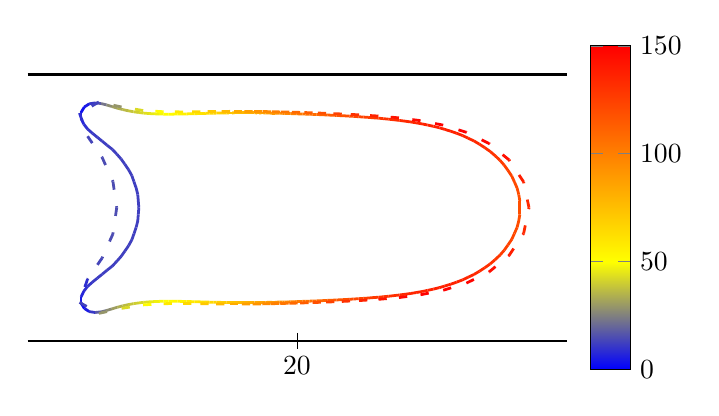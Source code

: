 \begin{tikzpicture}[scale=1.0]

\begin{axis}[
  hide axis,
  axis equal image,
  xmin = +15,
  xmax = +25,
  ymin = -3.0,
  ymax = +3.0,
  xtick = \empty,
  ytick = \empty,
  colorbar,
]

\addplot[line width=1pt,mesh,point meta=explicit,point meta min = 0, point meta max = 150]coordinates{
(1.933e+01,1.756e+00) [8.519e+01]
(1.929e+01,1.757e+00) [8.429e+01]
(1.925e+01,1.757e+00) [8.335e+01]
(1.92e+01,1.758e+00) [8.243e+01]
(1.916e+01,1.758e+00) [8.146e+01]
(1.912e+01,1.758e+00) [8.052e+01]
(1.908e+01,1.758e+00) [7.952e+01]
(1.903e+01,1.758e+00) [7.853e+01]
(1.899e+01,1.758e+00) [7.75e+01]
(1.894e+01,1.758e+00) [7.645e+01]
(1.889e+01,1.758e+00) [7.536e+01]
(1.884e+01,1.758e+00) [7.426e+01]
(1.879e+01,1.757e+00) [7.312e+01]
(1.873e+01,1.757e+00) [7.195e+01]
(1.868e+01,1.756e+00) [7.075e+01]
(1.862e+01,1.755e+00) [6.953e+01]
(1.856e+01,1.754e+00) [6.828e+01]
(1.85e+01,1.753e+00) [6.7e+01]
(1.844e+01,1.752e+00) [6.57e+01]
(1.837e+01,1.75e+00) [6.438e+01]
(1.83e+01,1.748e+00) [6.304e+01]
(1.823e+01,1.746e+00) [6.169e+01]
(1.816e+01,1.744e+00) [6.032e+01]
(1.809e+01,1.742e+00) [5.894e+01]
(1.801e+01,1.74e+00) [5.755e+01]
(1.794e+01,1.738e+00) [5.615e+01]
(1.786e+01,1.736e+00) [5.475e+01]
(1.778e+01,1.735e+00) [5.334e+01]
(1.769e+01,1.734e+00) [5.193e+01]
(1.761e+01,1.733e+00) [5.05e+01]
(1.752e+01,1.734e+00) [4.906e+01]
(1.743e+01,1.736e+00) [4.76e+01]
(1.734e+01,1.74e+00) [4.611e+01]
(1.725e+01,1.745e+00) [4.457e+01]
(1.715e+01,1.753e+00) [4.297e+01]
(1.706e+01,1.764e+00) [4.128e+01]
(1.696e+01,1.778e+00) [3.948e+01]
(1.686e+01,1.797e+00) [3.75e+01]
(1.676e+01,1.819e+00) [3.529e+01]
(1.666e+01,1.845e+00) [3.271e+01]
(1.656e+01,1.875e+00) [2.961e+01]
(1.646e+01,1.905e+00) [2.569e+01]
(1.636e+01,1.93e+00) [2.067e+01]
(1.625e+01,1.942e+00) [1.427e+01]
(1.614e+01,1.925e+00) [7.53e+00]
(1.605e+01,1.866e+00) [3.1e+00]
(1.599e+01,1.767e+00) [3.349e+00]
(1.599e+01,1.654e+00) [6.073e+00]
(1.604e+01,1.548e+00) [8.64e+00]
(1.611e+01,1.458e+00) [1.029e+01]
(1.62e+01,1.379e+00) [1.124e+01]
(1.629e+01,1.306e+00) [1.179e+01]
(1.638e+01,1.233e+00) [1.21e+01]
(1.647e+01,1.159e+00) [1.228e+01]
(1.657e+01,1.08e+00) [1.238e+01]
(1.665e+01,9.949e-01) [1.244e+01]
(1.673e+01,9.039e-01) [1.246e+01]
(1.68e+01,8.067e-01) [1.247e+01]
(1.687e+01,7.035e-01) [1.246e+01]
(1.693e+01,5.95e-01) [1.245e+01]
(1.697e+01,4.818e-01) [1.243e+01]
(1.701e+01,3.648e-01) [1.242e+01]
(1.704e+01,2.448e-01) [1.24e+01]
(1.705e+01,1.229e-01) [1.24e+01]
(1.706e+01,-2.905e-09) [1.24e+01]
(1.705e+01,-1.229e-01) [1.24e+01]
(1.704e+01,-2.448e-01) [1.24e+01]
(1.701e+01,-3.648e-01) [1.242e+01]
(1.697e+01,-4.818e-01) [1.243e+01]
(1.693e+01,-5.95e-01) [1.245e+01]
(1.687e+01,-7.035e-01) [1.246e+01]
(1.68e+01,-8.067e-01) [1.247e+01]
(1.673e+01,-9.039e-01) [1.246e+01]
(1.665e+01,-9.949e-01) [1.244e+01]
(1.657e+01,-1.08e+00) [1.238e+01]
(1.647e+01,-1.159e+00) [1.228e+01]
(1.638e+01,-1.233e+00) [1.21e+01]
(1.629e+01,-1.306e+00) [1.179e+01]
(1.62e+01,-1.379e+00) [1.124e+01]
(1.611e+01,-1.458e+00) [1.029e+01]
(1.604e+01,-1.548e+00) [8.64e+00]
(1.599e+01,-1.654e+00) [6.073e+00]
(1.599e+01,-1.767e+00) [3.349e+00]
(1.605e+01,-1.866e+00) [3.1e+00]
(1.614e+01,-1.925e+00) [7.53e+00]
(1.625e+01,-1.942e+00) [1.427e+01]
(1.636e+01,-1.93e+00) [2.067e+01]
(1.646e+01,-1.905e+00) [2.569e+01]
(1.656e+01,-1.875e+00) [2.961e+01]
(1.666e+01,-1.845e+00) [3.271e+01]
(1.676e+01,-1.819e+00) [3.529e+01]
(1.686e+01,-1.797e+00) [3.75e+01]
(1.696e+01,-1.778e+00) [3.948e+01]
(1.706e+01,-1.764e+00) [4.128e+01]
(1.715e+01,-1.753e+00) [4.297e+01]
(1.725e+01,-1.745e+00) [4.457e+01]
(1.734e+01,-1.74e+00) [4.611e+01]
(1.743e+01,-1.736e+00) [4.76e+01]
(1.752e+01,-1.734e+00) [4.906e+01]
(1.761e+01,-1.733e+00) [5.05e+01]
(1.769e+01,-1.734e+00) [5.193e+01]
(1.778e+01,-1.735e+00) [5.334e+01]
(1.786e+01,-1.736e+00) [5.475e+01]
(1.794e+01,-1.738e+00) [5.615e+01]
(1.801e+01,-1.74e+00) [5.755e+01]
(1.809e+01,-1.742e+00) [5.894e+01]
(1.816e+01,-1.744e+00) [6.032e+01]
(1.823e+01,-1.746e+00) [6.169e+01]
(1.83e+01,-1.748e+00) [6.304e+01]
(1.837e+01,-1.75e+00) [6.438e+01]
(1.844e+01,-1.752e+00) [6.57e+01]
(1.85e+01,-1.753e+00) [6.7e+01]
(1.856e+01,-1.754e+00) [6.828e+01]
(1.862e+01,-1.755e+00) [6.953e+01]
(1.868e+01,-1.756e+00) [7.075e+01]
(1.873e+01,-1.757e+00) [7.195e+01]
(1.879e+01,-1.757e+00) [7.312e+01]
(1.884e+01,-1.758e+00) [7.426e+01]
(1.889e+01,-1.758e+00) [7.536e+01]
(1.894e+01,-1.758e+00) [7.645e+01]
(1.899e+01,-1.758e+00) [7.75e+01]
(1.903e+01,-1.758e+00) [7.853e+01]
(1.908e+01,-1.758e+00) [7.952e+01]
(1.912e+01,-1.758e+00) [8.052e+01]
(1.916e+01,-1.758e+00) [8.146e+01]
(1.92e+01,-1.758e+00) [8.243e+01]
(1.925e+01,-1.757e+00) [8.335e+01]
(1.929e+01,-1.757e+00) [8.429e+01]
(1.933e+01,-1.756e+00) [8.519e+01]
(1.937e+01,-1.756e+00) [8.614e+01]
(1.941e+01,-1.755e+00) [8.704e+01]
(1.945e+01,-1.754e+00) [8.8e+01]
(1.949e+01,-1.753e+00) [8.893e+01]
(1.953e+01,-1.752e+00) [8.991e+01]
(1.958e+01,-1.752e+00) [9.088e+01]
(1.962e+01,-1.75e+00) [9.191e+01]
(1.967e+01,-1.749e+00) [9.292e+01]
(1.972e+01,-1.748e+00) [9.4e+01]
(1.976e+01,-1.747e+00) [9.507e+01]
(1.982e+01,-1.746e+00) [9.621e+01]
(1.987e+01,-1.744e+00) [9.735e+01]
(1.992e+01,-1.742e+00) [9.855e+01]
(1.998e+01,-1.74e+00) [9.975e+01]
(2.003e+01,-1.738e+00) [1.01e+02]
(2.009e+01,-1.736e+00) [1.023e+02]
(2.015e+01,-1.734e+00) [1.036e+02]
(2.022e+01,-1.732e+00) [1.05e+02]
(2.028e+01,-1.729e+00) [1.063e+02]
(2.035e+01,-1.727e+00) [1.077e+02]
(2.042e+01,-1.724e+00) [1.091e+02]
(2.049e+01,-1.721e+00) [1.106e+02]
(2.056e+01,-1.717e+00) [1.121e+02]
(2.064e+01,-1.714e+00) [1.135e+02]
(2.072e+01,-1.71e+00) [1.15e+02]
(2.079e+01,-1.706e+00) [1.165e+02]
(2.088e+01,-1.702e+00) [1.18e+02]
(2.096e+01,-1.697e+00) [1.195e+02]
(2.104e+01,-1.692e+00) [1.21e+02]
(2.113e+01,-1.686e+00) [1.225e+02]
(2.122e+01,-1.68e+00) [1.239e+02]
(2.131e+01,-1.674e+00) [1.254e+02]
(2.14e+01,-1.666e+00) [1.268e+02]
(2.15e+01,-1.659e+00) [1.281e+02]
(2.159e+01,-1.65e+00) [1.294e+02]
(2.169e+01,-1.64e+00) [1.306e+02]
(2.179e+01,-1.629e+00) [1.317e+02]
(2.189e+01,-1.617e+00) [1.328e+02]
(2.199e+01,-1.604e+00) [1.337e+02]
(2.21e+01,-1.589e+00) [1.346e+02]
(2.22e+01,-1.572e+00) [1.353e+02]
(2.231e+01,-1.553e+00) [1.359e+02]
(2.241e+01,-1.532e+00) [1.364e+02]
(2.252e+01,-1.508e+00) [1.367e+02]
(2.263e+01,-1.481e+00) [1.368e+02]
(2.273e+01,-1.451e+00) [1.368e+02]
(2.284e+01,-1.417e+00) [1.366e+02]
(2.295e+01,-1.379e+00) [1.362e+02]
(2.306e+01,-1.337e+00) [1.357e+02]
(2.316e+01,-1.289e+00) [1.35e+02]
(2.327e+01,-1.237e+00) [1.341e+02]
(2.337e+01,-1.178e+00) [1.331e+02]
(2.347e+01,-1.113e+00) [1.319e+02]
(2.357e+01,-1.042e+00) [1.306e+02]
(2.366e+01,-9.649e-01) [1.291e+02]
(2.375e+01,-8.805e-01) [1.276e+02]
(2.383e+01,-7.893e-01) [1.26e+02]
(2.39e+01,-6.915e-01) [1.244e+02]
(2.397e+01,-5.874e-01) [1.229e+02]
(2.402e+01,-4.777e-01) [1.215e+02]
(2.407e+01,-3.629e-01) [1.203e+02]
(2.41e+01,-2.443e-01) [1.194e+02]
(2.412e+01,-1.228e-01) [1.188e+02]
(2.412e+01,3.075e-09) [1.186e+02]
(2.412e+01,1.228e-01) [1.188e+02]
(2.41e+01,2.443e-01) [1.194e+02]
(2.407e+01,3.629e-01) [1.203e+02]
(2.402e+01,4.777e-01) [1.215e+02]
(2.397e+01,5.874e-01) [1.229e+02]
(2.39e+01,6.915e-01) [1.244e+02]
(2.383e+01,7.893e-01) [1.26e+02]
(2.375e+01,8.805e-01) [1.276e+02]
(2.366e+01,9.649e-01) [1.291e+02]
(2.357e+01,1.042e+00) [1.306e+02]
(2.347e+01,1.113e+00) [1.319e+02]
(2.337e+01,1.178e+00) [1.331e+02]
(2.327e+01,1.237e+00) [1.341e+02]
(2.316e+01,1.289e+00) [1.35e+02]
(2.306e+01,1.337e+00) [1.357e+02]
(2.295e+01,1.379e+00) [1.362e+02]
(2.284e+01,1.417e+00) [1.366e+02]
(2.273e+01,1.451e+00) [1.368e+02]
(2.263e+01,1.481e+00) [1.368e+02]
(2.252e+01,1.508e+00) [1.367e+02]
(2.241e+01,1.532e+00) [1.364e+02]
(2.231e+01,1.553e+00) [1.359e+02]
(2.22e+01,1.572e+00) [1.353e+02]
(2.21e+01,1.589e+00) [1.346e+02]
(2.199e+01,1.604e+00) [1.337e+02]
(2.189e+01,1.617e+00) [1.328e+02]
(2.179e+01,1.629e+00) [1.317e+02]
(2.169e+01,1.64e+00) [1.306e+02]
(2.159e+01,1.65e+00) [1.294e+02]
(2.15e+01,1.659e+00) [1.281e+02]
(2.14e+01,1.666e+00) [1.268e+02]
(2.131e+01,1.674e+00) [1.254e+02]
(2.122e+01,1.68e+00) [1.239e+02]
(2.113e+01,1.686e+00) [1.225e+02]
(2.104e+01,1.692e+00) [1.21e+02]
(2.096e+01,1.697e+00) [1.195e+02]
(2.088e+01,1.702e+00) [1.18e+02]
(2.079e+01,1.706e+00) [1.165e+02]
(2.072e+01,1.71e+00) [1.15e+02]
(2.064e+01,1.714e+00) [1.135e+02]
(2.056e+01,1.717e+00) [1.121e+02]
(2.049e+01,1.721e+00) [1.106e+02]
(2.042e+01,1.724e+00) [1.091e+02]
(2.035e+01,1.727e+00) [1.077e+02]
(2.028e+01,1.729e+00) [1.063e+02]
(2.022e+01,1.732e+00) [1.05e+02]
(2.015e+01,1.734e+00) [1.036e+02]
(2.009e+01,1.736e+00) [1.023e+02]
(2.003e+01,1.738e+00) [1.01e+02]
(1.998e+01,1.74e+00) [9.975e+01]
(1.992e+01,1.742e+00) [9.855e+01]
(1.987e+01,1.744e+00) [9.735e+01]
(1.982e+01,1.746e+00) [9.621e+01]
(1.976e+01,1.747e+00) [9.507e+01]
(1.972e+01,1.748e+00) [9.4e+01]
(1.967e+01,1.749e+00) [9.292e+01]
(1.962e+01,1.75e+00) [9.191e+01]
(1.958e+01,1.752e+00) [9.088e+01]
(1.953e+01,1.752e+00) [8.991e+01]
(1.949e+01,1.753e+00) [8.893e+01]
(1.945e+01,1.754e+00) [8.8e+01]
(1.941e+01,1.755e+00) [8.704e+01]
(1.937e+01,1.756e+00) [8.614e+01]
(1.933e+01,1.756e+00) [8.519e+01]
};

\addplot[line width=1pt,loosely dashed,mesh,point meta=explicit,point meta min = 0, point meta max = 150]coordinates{
(1.951e+01,1.779e+00) [9.817e+01]
(1.935e+01,1.782e+00) [9.429e+01]
(1.917e+01,1.784e+00) [9.012e+01]
(1.897e+01,1.785e+00) [8.547e+01]
(1.875e+01,1.785e+00) [8.026e+01]
(1.849e+01,1.783e+00) [7.449e+01]
(1.82e+01,1.779e+00) [6.829e+01]
(1.788e+01,1.775e+00) [6.177e+01]
(1.752e+01,1.778e+00) [5.497e+01]
(1.714e+01,1.801e+00) [4.75e+01]
(1.674e+01,1.866e+00) [3.793e+01]
(1.632e+01,1.958e+00) [2.049e+01]
(1.596e+01,1.754e+00) [5.219e+00]
(1.611e+01,1.324e+00) [1.287e+01]
(1.638e+01,9.314e-01) [1.462e+01]
(1.658e+01,4.854e-01) [1.508e+01]
(1.665e+01,-9.997e-10) [1.519e+01]
(1.658e+01,-4.854e-01) [1.508e+01]
(1.638e+01,-9.314e-01) [1.462e+01]
(1.611e+01,-1.324e+00) [1.287e+01]
(1.596e+01,-1.754e+00) [5.219e+00]
(1.632e+01,-1.958e+00) [2.049e+01]
(1.674e+01,-1.866e+00) [3.793e+01]
(1.714e+01,-1.801e+00) [4.75e+01]
(1.752e+01,-1.778e+00) [5.497e+01]
(1.788e+01,-1.775e+00) [6.177e+01]
(1.82e+01,-1.779e+00) [6.829e+01]
(1.849e+01,-1.783e+00) [7.449e+01]
(1.875e+01,-1.785e+00) [8.026e+01]
(1.897e+01,-1.785e+00) [8.547e+01]
(1.917e+01,-1.784e+00) [9.012e+01]
(1.935e+01,-1.782e+00) [9.429e+01]
(1.951e+01,-1.779e+00) [9.817e+01]
(1.968e+01,-1.775e+00) [1.02e+02]
(1.985e+01,-1.771e+00) [1.062e+02]
(2.005e+01,-1.766e+00) [1.107e+02]
(2.028e+01,-1.758e+00) [1.158e+02]
(2.053e+01,-1.749e+00) [1.213e+02]
(2.082e+01,-1.737e+00) [1.273e+02]
(2.114e+01,-1.721e+00) [1.334e+02]
(2.15e+01,-1.698e+00) [1.394e+02]
(2.188e+01,-1.665e+00) [1.447e+02]
(2.228e+01,-1.613e+00) [1.487e+02]
(2.27e+01,-1.53e+00) [1.506e+02]
(2.313e+01,-1.397e+00) [1.499e+02]
(2.355e+01,-1.19e+00) [1.465e+02]
(2.392e+01,-8.856e-01) [1.409e+02]
(2.419e+01,-4.785e-01) [1.348e+02]
(2.429e+01,1.061e-09) [1.319e+02]
(2.419e+01,4.785e-01) [1.348e+02]
(2.392e+01,8.856e-01) [1.409e+02]
(2.355e+01,1.19e+00) [1.465e+02]
(2.313e+01,1.397e+00) [1.499e+02]
(2.27e+01,1.53e+00) [1.506e+02]
(2.228e+01,1.613e+00) [1.487e+02]
(2.188e+01,1.665e+00) [1.447e+02]
(2.15e+01,1.698e+00) [1.394e+02]
(2.114e+01,1.721e+00) [1.334e+02]
(2.082e+01,1.737e+00) [1.273e+02]
(2.053e+01,1.749e+00) [1.213e+02]
(2.028e+01,1.758e+00) [1.158e+02]
(2.005e+01,1.766e+00) [1.107e+02]
(1.985e+01,1.771e+00) [1.062e+02]
(1.968e+01,1.775e+00) [1.02e+02]
(1.951e+01,1.779e+00) [9.817e+01]
};

\addplot[black,line width=1pt] coordinates{
  (+15,-2.47)
  (+25,-2.47)
};

\addplot[black,line width=1pt] coordinates{
  (+15,+2.47)
  (+25,+2.47)
};

\addplot[black,line width=0.2pt] coordinates{
  (+20,-2.32)
  (+20,-2.62)
};

\end{axis}

\node at (3.42,0.05) {$20$};


\end{tikzpicture}
